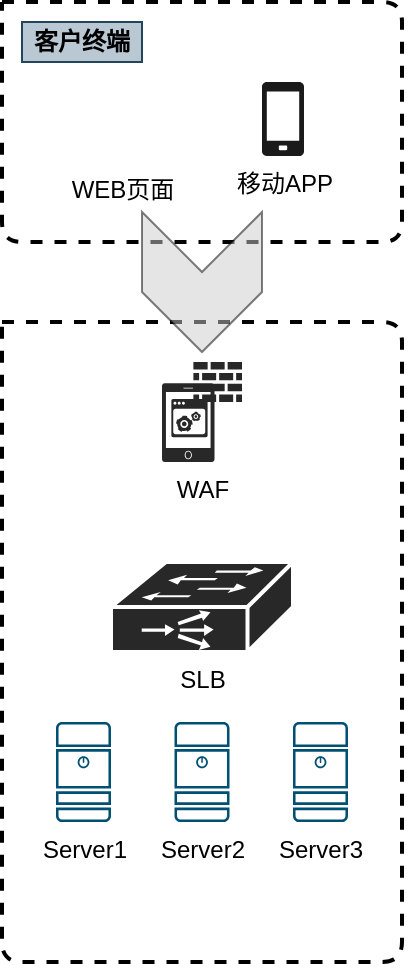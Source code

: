 <mxfile version="13.4.6" type="github">
  <diagram id="Evo9VvHP7VUjuqkq6gIX" name="Page-1">
    <mxGraphModel dx="1422" dy="762" grid="1" gridSize="10" guides="1" tooltips="1" connect="1" arrows="1" fold="1" page="0" pageScale="1" pageWidth="827" pageHeight="1169" math="0" shadow="0">
      <root>
        <mxCell id="0" />
        <mxCell id="1" parent="0" />
        <mxCell id="Z8GrqbCu6CrSlu00cr9A-2" value="WEB页面" style="shape=image;html=1;verticalAlign=top;verticalLabelPosition=bottom;labelBackgroundColor=#ffffff;imageAspect=0;aspect=fixed;image=https://cdn1.iconfinder.com/data/icons/amenities-outline-ii/48/_computer-128.png" vertex="1" parent="1">
          <mxGeometry x="280" y="160" width="40" height="40" as="geometry" />
        </mxCell>
        <mxCell id="Z8GrqbCu6CrSlu00cr9A-3" value="移动APP" style="pointerEvents=1;shadow=0;dashed=0;html=1;strokeColor=none;labelPosition=center;verticalLabelPosition=bottom;verticalAlign=top;outlineConnect=0;align=center;shape=mxgraph.office.devices.cell_phone_generic;fillColor=#1A1A1A;" vertex="1" parent="1">
          <mxGeometry x="370" y="160" width="21" height="37" as="geometry" />
        </mxCell>
        <mxCell id="Z8GrqbCu6CrSlu00cr9A-4" value="" style="endArrow=none;dashed=1;html=1;strokeWidth=2;" edge="1" parent="1">
          <mxGeometry width="50" height="50" relative="1" as="geometry">
            <mxPoint x="240" y="120" as="sourcePoint" />
            <mxPoint x="240" y="120" as="targetPoint" />
            <Array as="points">
              <mxPoint x="440" y="120" />
              <mxPoint x="440" y="240" />
              <mxPoint x="240" y="240" />
            </Array>
          </mxGeometry>
        </mxCell>
        <mxCell id="Z8GrqbCu6CrSlu00cr9A-5" value="客户终端" style="text;html=1;strokeColor=#23445d;fillColor=#bac8d3;align=center;verticalAlign=middle;whiteSpace=wrap;rounded=0;fontStyle=1" vertex="1" parent="1">
          <mxGeometry x="250" y="130" width="60" height="20" as="geometry" />
        </mxCell>
        <mxCell id="Z8GrqbCu6CrSlu00cr9A-6" value="" style="endArrow=none;dashed=1;html=1;strokeWidth=2;" edge="1" parent="1">
          <mxGeometry width="50" height="50" relative="1" as="geometry">
            <mxPoint x="240" y="280" as="sourcePoint" />
            <mxPoint x="240" y="280" as="targetPoint" />
            <Array as="points">
              <mxPoint x="440" y="280" />
              <mxPoint x="440" y="600" />
              <mxPoint x="240" y="600" />
            </Array>
          </mxGeometry>
        </mxCell>
        <mxCell id="Z8GrqbCu6CrSlu00cr9A-7" value="WAF" style="verticalLabelPosition=bottom;html=1;fillColor=#282828;strokeColor=none;verticalAlign=top;pointerEvents=1;align=center;shape=mxgraph.cisco_safe.security_icons.waf;" vertex="1" parent="1">
          <mxGeometry x="320" y="300" width="40" height="50" as="geometry" />
        </mxCell>
        <mxCell id="Z8GrqbCu6CrSlu00cr9A-10" value="" style="html=1;shadow=0;dashed=0;align=center;verticalAlign=middle;shape=mxgraph.arrows2.arrow;dy=0;dx=30;notch=30;rotation=90;fillColor=#CCCCCC;opacity=50;" vertex="1" parent="1">
          <mxGeometry x="305" y="230" width="70" height="60" as="geometry" />
        </mxCell>
        <mxCell id="Z8GrqbCu6CrSlu00cr9A-11" value="SLB" style="shape=mxgraph.cisco.misc.ios_slb;html=1;dashed=0;strokeColor=#ffffff;strokeWidth=2;verticalLabelPosition=bottom;verticalAlign=top;fillColor=#282828;" vertex="1" parent="1">
          <mxGeometry x="294.5" y="400" width="91" height="45" as="geometry" />
        </mxCell>
        <mxCell id="Z8GrqbCu6CrSlu00cr9A-12" value="Server1" style="points=[[0.015,0.015,0],[0.985,0.015,0],[0.985,0.985,0],[0.015,0.985,0],[0.25,0,0],[0.5,0,0],[0.75,0,0],[1,0.25,0],[1,0.5,0],[1,0.75,0],[0.75,1,0],[0.5,1,0],[0.25,1,0],[0,0.75,0],[0,0.5,0],[0,0.25,0]];verticalLabelPosition=bottom;html=1;verticalAlign=top;aspect=fixed;align=center;pointerEvents=1;shape=mxgraph.cisco19.server;fillColor=#005073;strokeColor=none;" vertex="1" parent="1">
          <mxGeometry x="267" y="480" width="27.5" height="50" as="geometry" />
        </mxCell>
        <mxCell id="Z8GrqbCu6CrSlu00cr9A-13" value="Server2" style="points=[[0.015,0.015,0],[0.985,0.015,0],[0.985,0.985,0],[0.015,0.985,0],[0.25,0,0],[0.5,0,0],[0.75,0,0],[1,0.25,0],[1,0.5,0],[1,0.75,0],[0.75,1,0],[0.5,1,0],[0.25,1,0],[0,0.75,0],[0,0.5,0],[0,0.25,0]];verticalLabelPosition=bottom;html=1;verticalAlign=top;aspect=fixed;align=center;pointerEvents=1;shape=mxgraph.cisco19.server;fillColor=#005073;strokeColor=none;" vertex="1" parent="1">
          <mxGeometry x="326.25" y="480" width="27.5" height="50" as="geometry" />
        </mxCell>
        <mxCell id="Z8GrqbCu6CrSlu00cr9A-14" value="Server3" style="points=[[0.015,0.015,0],[0.985,0.015,0],[0.985,0.985,0],[0.015,0.985,0],[0.25,0,0],[0.5,0,0],[0.75,0,0],[1,0.25,0],[1,0.5,0],[1,0.75,0],[0.75,1,0],[0.5,1,0],[0.25,1,0],[0,0.75,0],[0,0.5,0],[0,0.25,0]];verticalLabelPosition=bottom;html=1;verticalAlign=top;aspect=fixed;align=center;pointerEvents=1;shape=mxgraph.cisco19.server;fillColor=#005073;strokeColor=none;" vertex="1" parent="1">
          <mxGeometry x="385.5" y="480" width="27.5" height="50" as="geometry" />
        </mxCell>
      </root>
    </mxGraphModel>
  </diagram>
</mxfile>
